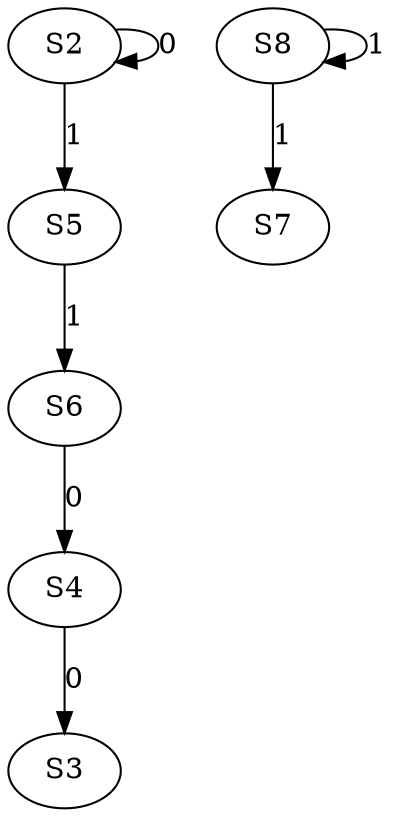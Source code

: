 strict digraph {
	S2 -> S2 [ label = 0 ];
	S4 -> S3 [ label = 0 ];
	S6 -> S4 [ label = 0 ];
	S2 -> S5 [ label = 1 ];
	S5 -> S6 [ label = 1 ];
	S8 -> S7 [ label = 1 ];
	S8 -> S8 [ label = 1 ];
}